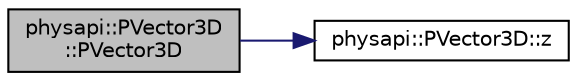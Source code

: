 digraph "physapi::PVector3D::PVector3D"
{
 // LATEX_PDF_SIZE
  edge [fontname="Helvetica",fontsize="10",labelfontname="Helvetica",labelfontsize="10"];
  node [fontname="Helvetica",fontsize="10",shape=record];
  rankdir="LR";
  Node1 [label="physapi::PVector3D\l::PVector3D",height=0.2,width=0.4,color="black", fillcolor="grey75", style="filled", fontcolor="black",tooltip="Construct a new 3D vector from a 2D vector and the z coordinate."];
  Node1 -> Node2 [color="midnightblue",fontsize="10",style="solid",fontname="Helvetica"];
  Node2 [label="physapi::PVector3D::z",height=0.2,width=0.4,color="black", fillcolor="white", style="filled",URL="$classphysapi_1_1_p_vector3_d.html#a3140f0ae110d7b6342950d8a392ae243",tooltip="Get the z coordinate."];
}
